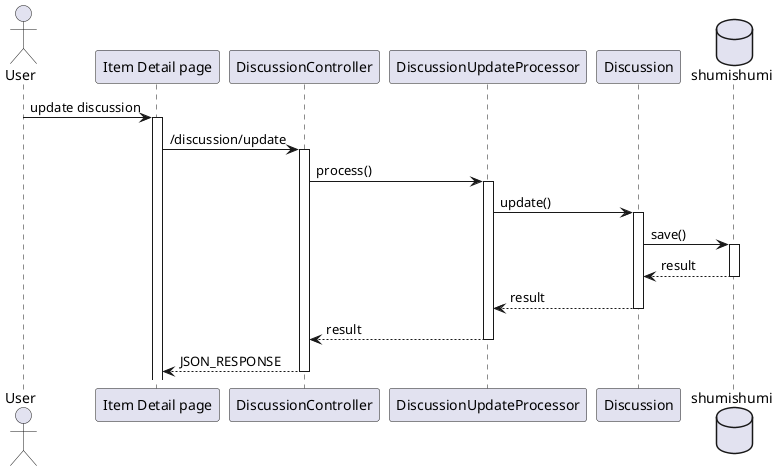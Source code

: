 @startuml update discussion
'autonumber 1.1.1

actor User as u

' Box "front end"
participant "Item Detail page" as detail
' end box

' Box "back end"
participant "DiscussionController" as dc

participant "DiscussionUpdateProcessor" as proc
participant "Discussion" as dm
' end box

database shumishumi as db

u -> detail++ : update discussion
detail -> dc++ : /discussion/update

dc -> proc++ : process()

proc -> dm++ : update()
dm -> db++ : save()
return result
return result
return result
return JSON_RESPONSE

@enduml
